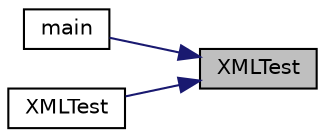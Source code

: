 digraph "XMLTest"
{
 // LATEX_PDF_SIZE
  edge [fontname="Helvetica",fontsize="10",labelfontname="Helvetica",labelfontsize="10"];
  node [fontname="Helvetica",fontsize="10",shape=record];
  rankdir="RL";
  Node1 [label="XMLTest",height=0.2,width=0.4,color="black", fillcolor="grey75", style="filled", fontcolor="black",tooltip=" "];
  Node1 -> Node2 [dir="back",color="midnightblue",fontsize="10",style="solid"];
  Node2 [label="main",height=0.2,width=0.4,color="black", fillcolor="white", style="filled",URL="$xmltest_8cpp.html#a217dbf8b442f20279ea00b898af96f52",tooltip=" "];
  Node1 -> Node3 [dir="back",color="midnightblue",fontsize="10",style="solid"];
  Node3 [label="XMLTest",height=0.2,width=0.4,color="black", fillcolor="white", style="filled",URL="$xmltest_8cpp.html#a308d91cab60ab01729189f17ce27e530",tooltip=" "];
}
